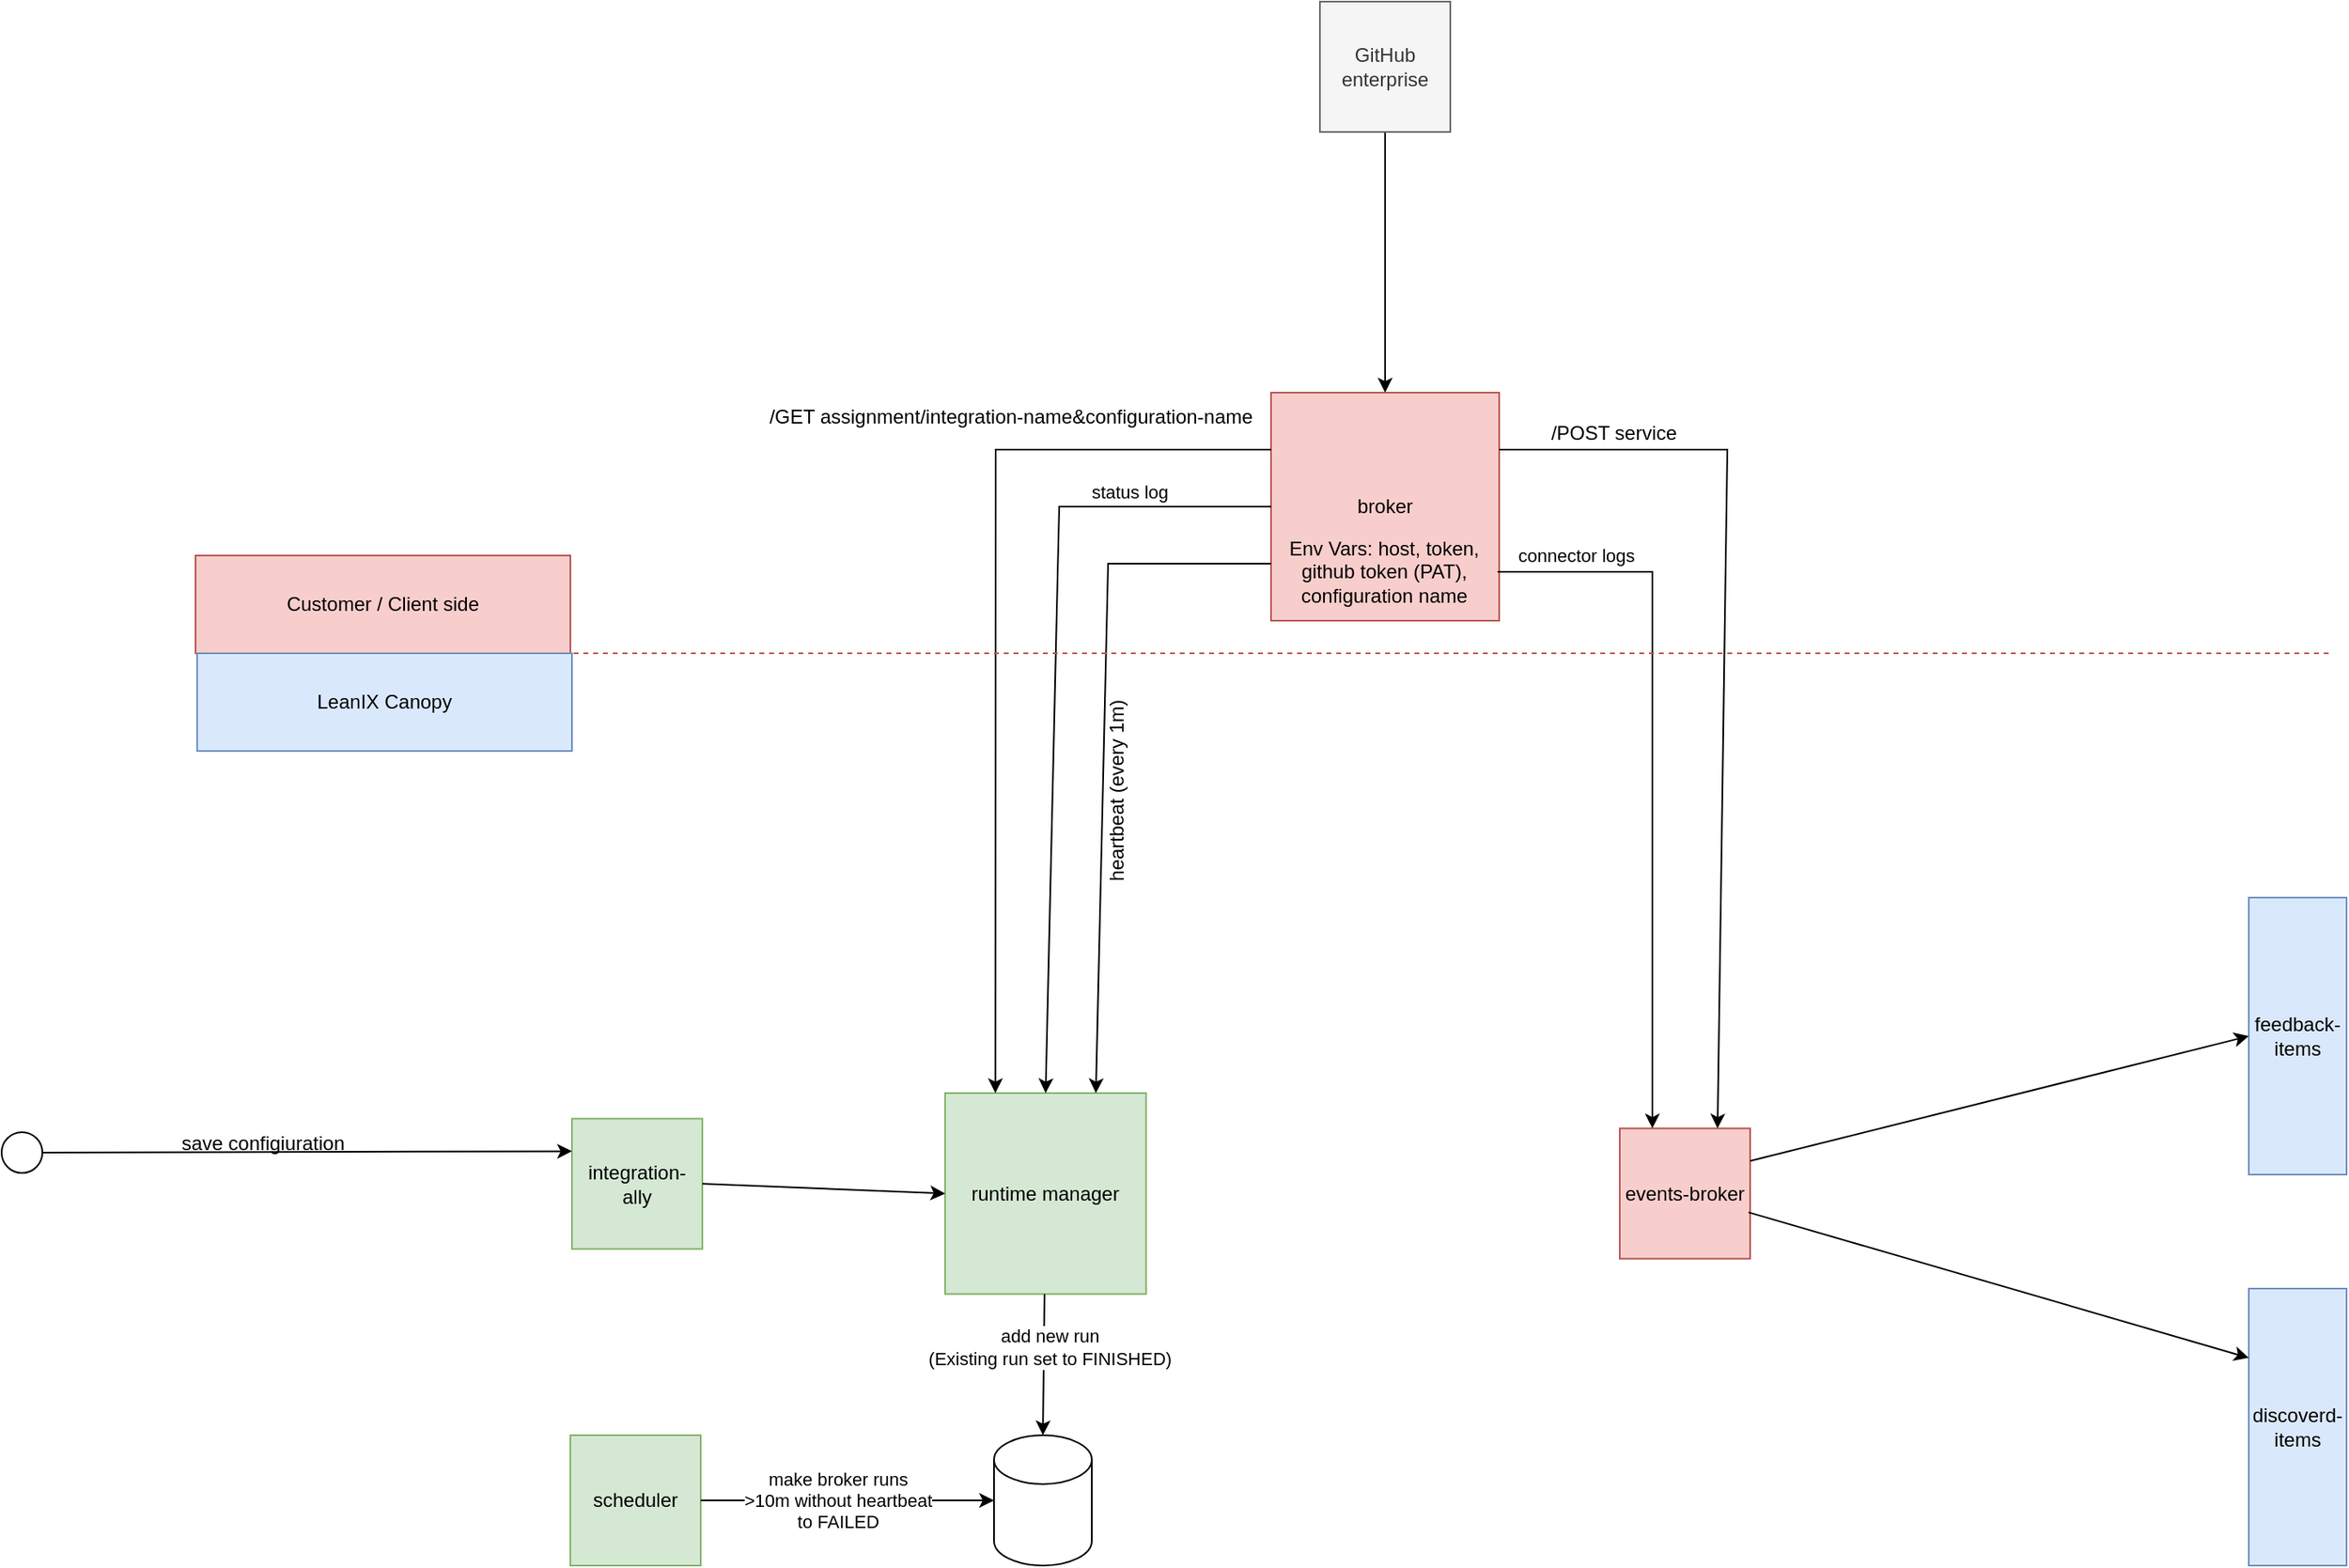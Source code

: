 <mxfile version="20.5.3" type="device"><diagram id="rmieUqKrB9CZScGexACv" name="Page-1"><mxGraphModel dx="2893" dy="2298" grid="1" gridSize="10" guides="1" tooltips="1" connect="1" arrows="1" fold="1" page="1" pageScale="1" pageWidth="827" pageHeight="1169" math="0" shadow="0"><root><mxCell id="0"/><mxCell id="1" parent="0"/><mxCell id="et1wBMvGoyEe3R6SkcGE-1" value="broker" style="whiteSpace=wrap;html=1;aspect=fixed;fillColor=#f8cecc;strokeColor=#b85450;" vertex="1" parent="1"><mxGeometry x="120" y="-10" width="140" height="140" as="geometry"/></mxCell><mxCell id="et1wBMvGoyEe3R6SkcGE-41" style="edgeStyle=orthogonalEdgeStyle;rounded=0;orthogonalLoop=1;jettySize=auto;html=1;" edge="1" parent="1" source="et1wBMvGoyEe3R6SkcGE-2" target="et1wBMvGoyEe3R6SkcGE-1"><mxGeometry relative="1" as="geometry"/></mxCell><mxCell id="et1wBMvGoyEe3R6SkcGE-2" value="GitHub enterprise" style="whiteSpace=wrap;html=1;aspect=fixed;fillColor=#f5f5f5;fontColor=#333333;strokeColor=#666666;" vertex="1" parent="1"><mxGeometry x="150" y="-250" width="80" height="80" as="geometry"/></mxCell><mxCell id="et1wBMvGoyEe3R6SkcGE-3" value="runtime manager" style="whiteSpace=wrap;html=1;aspect=fixed;fillColor=#d5e8d4;strokeColor=#82b366;" vertex="1" parent="1"><mxGeometry x="-80" y="420" width="123.32" height="123.32" as="geometry"/></mxCell><mxCell id="et1wBMvGoyEe3R6SkcGE-4" value="events-broker" style="whiteSpace=wrap;html=1;aspect=fixed;fillColor=#f8cecc;strokeColor=#b85450;" vertex="1" parent="1"><mxGeometry x="334" y="441.66" width="80" height="80" as="geometry"/></mxCell><mxCell id="et1wBMvGoyEe3R6SkcGE-5" value="integration-ally" style="whiteSpace=wrap;html=1;aspect=fixed;fillColor=#d5e8d4;strokeColor=#82b366;" vertex="1" parent="1"><mxGeometry x="-309" y="435.68" width="80" height="80" as="geometry"/></mxCell><mxCell id="et1wBMvGoyEe3R6SkcGE-7" value="discoverd-items" style="rounded=0;whiteSpace=wrap;html=1;fillColor=#dae8fc;strokeColor=#6c8ebf;" vertex="1" parent="1"><mxGeometry x="720" y="540" width="60" height="170" as="geometry"/></mxCell><mxCell id="et1wBMvGoyEe3R6SkcGE-8" value="" style="endArrow=classic;html=1;rounded=0;entryX=0;entryY=0.25;entryDx=0;entryDy=0;exitX=1;exitY=0.5;exitDx=0;exitDy=0;" edge="1" parent="1" source="et1wBMvGoyEe3R6SkcGE-10" target="et1wBMvGoyEe3R6SkcGE-5"><mxGeometry width="50" height="50" relative="1" as="geometry"><mxPoint x="-289" y="456.68" as="sourcePoint"/><mxPoint x="-99" y="436.68" as="targetPoint"/></mxGeometry></mxCell><mxCell id="et1wBMvGoyEe3R6SkcGE-9" value="save configiuration" style="text;html=1;align=center;verticalAlign=middle;resizable=0;points=[];autosize=1;strokeColor=none;fillColor=none;" vertex="1" parent="1"><mxGeometry x="-559" y="435.68" width="120" height="30" as="geometry"/></mxCell><mxCell id="et1wBMvGoyEe3R6SkcGE-10" value="" style="ellipse;whiteSpace=wrap;html=1;aspect=fixed;" vertex="1" parent="1"><mxGeometry x="-659" y="444" width="25" height="25" as="geometry"/></mxCell><mxCell id="et1wBMvGoyEe3R6SkcGE-11" value="" style="shape=cylinder3;whiteSpace=wrap;html=1;boundedLbl=1;backgroundOutline=1;size=15;" vertex="1" parent="1"><mxGeometry x="-50" y="630" width="60" height="80" as="geometry"/></mxCell><mxCell id="et1wBMvGoyEe3R6SkcGE-12" value="" style="endArrow=classic;html=1;rounded=0;entryX=0.25;entryY=0;entryDx=0;entryDy=0;exitX=0;exitY=0.25;exitDx=0;exitDy=0;" edge="1" parent="1" source="et1wBMvGoyEe3R6SkcGE-1" target="et1wBMvGoyEe3R6SkcGE-3"><mxGeometry width="50" height="50" relative="1" as="geometry"><mxPoint x="100" y="250" as="sourcePoint"/><mxPoint x="150" y="200" as="targetPoint"/><Array as="points"><mxPoint x="-49" y="25"/></Array></mxGeometry></mxCell><mxCell id="et1wBMvGoyEe3R6SkcGE-13" value="Env Vars: host, token, &lt;br&gt;github token (PAT), &lt;br&gt;configuration name" style="text;html=1;align=center;verticalAlign=middle;resizable=0;points=[];autosize=1;strokeColor=none;fillColor=none;" vertex="1" parent="1"><mxGeometry x="119" y="70" width="140" height="60" as="geometry"/></mxCell><mxCell id="et1wBMvGoyEe3R6SkcGE-14" value="/GET assignment/integration-name&amp;amp;configuration-name" style="text;html=1;align=center;verticalAlign=middle;resizable=0;points=[];autosize=1;strokeColor=none;fillColor=none;rotation=0;" vertex="1" parent="1"><mxGeometry x="-200" y="-10" width="320" height="30" as="geometry"/></mxCell><mxCell id="et1wBMvGoyEe3R6SkcGE-16" value="" style="endArrow=classic;html=1;rounded=0;entryX=0.5;entryY=0;entryDx=0;entryDy=0;entryPerimeter=0;" edge="1" parent="1" source="et1wBMvGoyEe3R6SkcGE-3" target="et1wBMvGoyEe3R6SkcGE-11"><mxGeometry width="50" height="50" relative="1" as="geometry"><mxPoint x="-100" y="577.68" as="sourcePoint"/><mxPoint x="-30" y="587.68" as="targetPoint"/></mxGeometry></mxCell><mxCell id="et1wBMvGoyEe3R6SkcGE-17" value="add new run &lt;br&gt;(Existing run set to FINISHED)" style="edgeLabel;html=1;align=center;verticalAlign=middle;resizable=0;points=[];" vertex="1" connectable="0" parent="et1wBMvGoyEe3R6SkcGE-16"><mxGeometry x="-0.26" y="3" relative="1" as="geometry"><mxPoint as="offset"/></mxGeometry></mxCell><mxCell id="et1wBMvGoyEe3R6SkcGE-18" value="" style="endArrow=classic;html=1;rounded=0;entryX=0.75;entryY=0;entryDx=0;entryDy=0;exitX=0;exitY=0.75;exitDx=0;exitDy=0;" edge="1" parent="1" source="et1wBMvGoyEe3R6SkcGE-1" target="et1wBMvGoyEe3R6SkcGE-3"><mxGeometry width="50" height="50" relative="1" as="geometry"><mxPoint x="230" y="240" as="sourcePoint"/><mxPoint x="280" y="190" as="targetPoint"/><Array as="points"><mxPoint x="20" y="95"/></Array></mxGeometry></mxCell><mxCell id="et1wBMvGoyEe3R6SkcGE-19" value="heartbeat (every 1m)" style="text;html=1;align=center;verticalAlign=middle;resizable=0;points=[];autosize=1;strokeColor=none;fillColor=none;rotation=-90;" vertex="1" parent="1"><mxGeometry x="-39.34" y="220" width="130" height="30" as="geometry"/></mxCell><mxCell id="et1wBMvGoyEe3R6SkcGE-20" value="scheduler" style="whiteSpace=wrap;html=1;aspect=fixed;fillColor=#d5e8d4;strokeColor=#82b366;" vertex="1" parent="1"><mxGeometry x="-310" y="630" width="80" height="80" as="geometry"/></mxCell><mxCell id="et1wBMvGoyEe3R6SkcGE-21" value="" style="endArrow=classic;html=1;rounded=0;entryX=0;entryY=0.5;entryDx=0;entryDy=0;entryPerimeter=0;exitX=1;exitY=0.5;exitDx=0;exitDy=0;" edge="1" parent="1" source="et1wBMvGoyEe3R6SkcGE-20" target="et1wBMvGoyEe3R6SkcGE-11"><mxGeometry width="50" height="50" relative="1" as="geometry"><mxPoint x="-190" y="667.68" as="sourcePoint"/><mxPoint x="-140" y="617.68" as="targetPoint"/></mxGeometry></mxCell><mxCell id="et1wBMvGoyEe3R6SkcGE-22" value="make broker runs &lt;br&gt;&amp;gt;10m without heartbeat &lt;br&gt;to FAILED" style="edgeLabel;html=1;align=center;verticalAlign=middle;resizable=0;points=[];" vertex="1" connectable="0" parent="et1wBMvGoyEe3R6SkcGE-21"><mxGeometry x="-0.4" y="4" relative="1" as="geometry"><mxPoint x="30" y="4" as="offset"/></mxGeometry></mxCell><mxCell id="et1wBMvGoyEe3R6SkcGE-25" value="" style="endArrow=classic;html=1;rounded=0;exitX=0;exitY=0.5;exitDx=0;exitDy=0;entryX=0.5;entryY=0;entryDx=0;entryDy=0;" edge="1" parent="1" source="et1wBMvGoyEe3R6SkcGE-1" target="et1wBMvGoyEe3R6SkcGE-3"><mxGeometry width="50" height="50" relative="1" as="geometry"><mxPoint x="280" y="160" as="sourcePoint"/><mxPoint x="330" y="110" as="targetPoint"/><Array as="points"><mxPoint x="-10" y="60"/></Array></mxGeometry></mxCell><mxCell id="et1wBMvGoyEe3R6SkcGE-26" value="status log" style="edgeLabel;html=1;align=center;verticalAlign=middle;resizable=0;points=[];" vertex="1" connectable="0" parent="et1wBMvGoyEe3R6SkcGE-25"><mxGeometry x="0.7" relative="1" as="geometry"><mxPoint x="49" y="-296" as="offset"/></mxGeometry></mxCell><mxCell id="et1wBMvGoyEe3R6SkcGE-27" value="" style="endArrow=classic;html=1;rounded=0;entryX=0.25;entryY=0;entryDx=0;entryDy=0;" edge="1" parent="1" source="et1wBMvGoyEe3R6SkcGE-13" target="et1wBMvGoyEe3R6SkcGE-4"><mxGeometry width="50" height="50" relative="1" as="geometry"><mxPoint x="350" y="240" as="sourcePoint"/><mxPoint x="400" y="190" as="targetPoint"/><Array as="points"><mxPoint x="354" y="100"/></Array></mxGeometry></mxCell><mxCell id="et1wBMvGoyEe3R6SkcGE-28" value="connector logs" style="edgeLabel;html=1;align=center;verticalAlign=middle;resizable=0;points=[];" vertex="1" connectable="0" parent="et1wBMvGoyEe3R6SkcGE-27"><mxGeometry x="0.312" y="-3" relative="1" as="geometry"><mxPoint x="-44" y="-202" as="offset"/></mxGeometry></mxCell><mxCell id="et1wBMvGoyEe3R6SkcGE-29" value="feedback-items" style="rounded=0;whiteSpace=wrap;html=1;fillColor=#dae8fc;strokeColor=#6c8ebf;" vertex="1" parent="1"><mxGeometry x="720" y="300" width="60" height="170" as="geometry"/></mxCell><mxCell id="et1wBMvGoyEe3R6SkcGE-30" value="" style="endArrow=classic;html=1;rounded=0;entryX=0;entryY=0.5;entryDx=0;entryDy=0;exitX=1;exitY=0.25;exitDx=0;exitDy=0;" edge="1" parent="1" source="et1wBMvGoyEe3R6SkcGE-4" target="et1wBMvGoyEe3R6SkcGE-29"><mxGeometry width="50" height="50" relative="1" as="geometry"><mxPoint x="510" y="480" as="sourcePoint"/><mxPoint x="560" y="430" as="targetPoint"/></mxGeometry></mxCell><mxCell id="et1wBMvGoyEe3R6SkcGE-34" value="" style="endArrow=classic;html=1;rounded=0;exitX=1;exitY=0.5;exitDx=0;exitDy=0;entryX=0;entryY=0.5;entryDx=0;entryDy=0;" edge="1" parent="1" source="et1wBMvGoyEe3R6SkcGE-5" target="et1wBMvGoyEe3R6SkcGE-3"><mxGeometry width="50" height="50" relative="1" as="geometry"><mxPoint x="-130" y="487.68" as="sourcePoint"/><mxPoint x="-80" y="437.68" as="targetPoint"/></mxGeometry></mxCell><mxCell id="et1wBMvGoyEe3R6SkcGE-36" value="" style="endArrow=classic;html=1;rounded=0;exitX=1;exitY=0.25;exitDx=0;exitDy=0;entryX=0.75;entryY=0;entryDx=0;entryDy=0;" edge="1" parent="1" source="et1wBMvGoyEe3R6SkcGE-1" target="et1wBMvGoyEe3R6SkcGE-4"><mxGeometry width="50" height="50" relative="1" as="geometry"><mxPoint x="360" y="240" as="sourcePoint"/><mxPoint x="410" y="190" as="targetPoint"/><Array as="points"><mxPoint x="400" y="25"/></Array></mxGeometry></mxCell><mxCell id="et1wBMvGoyEe3R6SkcGE-37" value="/POST service" style="text;html=1;align=center;verticalAlign=middle;resizable=0;points=[];autosize=1;strokeColor=none;fillColor=none;rotation=0;" vertex="1" parent="1"><mxGeometry x="280" width="100" height="30" as="geometry"/></mxCell><mxCell id="et1wBMvGoyEe3R6SkcGE-38" value="" style="endArrow=classic;html=1;rounded=0;exitX=0.988;exitY=0.644;exitDx=0;exitDy=0;exitPerimeter=0;entryX=0;entryY=0.25;entryDx=0;entryDy=0;" edge="1" parent="1" source="et1wBMvGoyEe3R6SkcGE-4" target="et1wBMvGoyEe3R6SkcGE-7"><mxGeometry width="50" height="50" relative="1" as="geometry"><mxPoint x="620" y="600" as="sourcePoint"/><mxPoint x="670" y="550" as="targetPoint"/></mxGeometry></mxCell><mxCell id="et1wBMvGoyEe3R6SkcGE-42" value="" style="endArrow=none;dashed=1;html=1;rounded=0;fillColor=#f8cecc;strokeColor=#b85450;" edge="1" parent="1"><mxGeometry width="50" height="50" relative="1" as="geometry"><mxPoint x="-530" y="150" as="sourcePoint"/><mxPoint x="770" y="150" as="targetPoint"/></mxGeometry></mxCell><mxCell id="et1wBMvGoyEe3R6SkcGE-43" value="Customer / Client side" style="text;html=1;strokeColor=#b85450;fillColor=#f8cecc;align=center;verticalAlign=middle;whiteSpace=wrap;rounded=0;" vertex="1" parent="1"><mxGeometry x="-540" y="90" width="230" height="60" as="geometry"/></mxCell><mxCell id="et1wBMvGoyEe3R6SkcGE-44" value="LeanIX Canopy" style="text;html=1;strokeColor=#6c8ebf;fillColor=#dae8fc;align=center;verticalAlign=middle;whiteSpace=wrap;rounded=0;" vertex="1" parent="1"><mxGeometry x="-539" y="150" width="230" height="60" as="geometry"/></mxCell></root></mxGraphModel></diagram></mxfile>